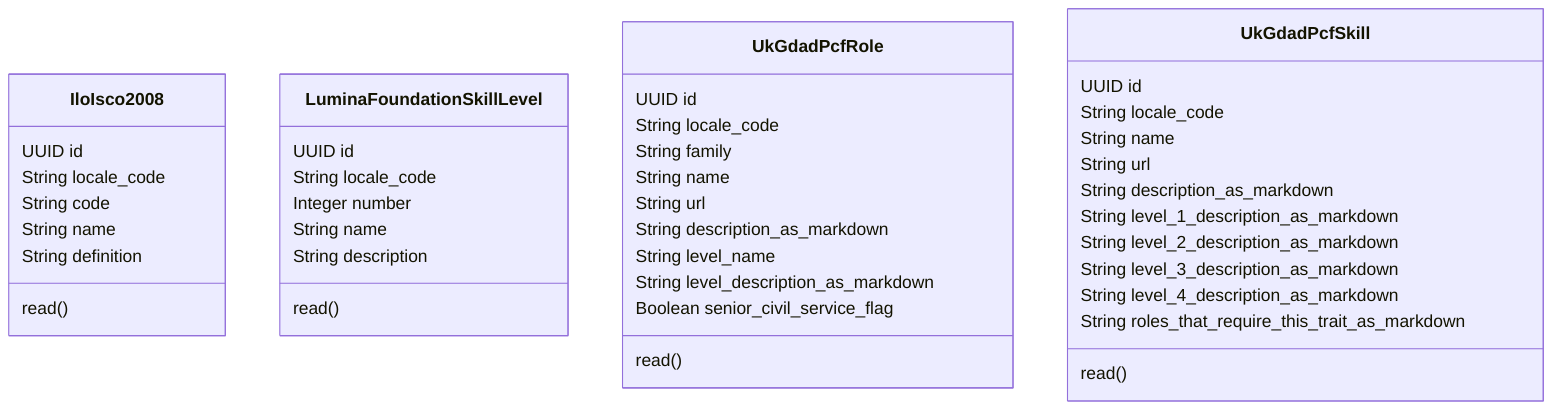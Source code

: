 classDiagram
    class IloIsco2008 {
        UUID id
        String locale_code
        String code
        String name
        String definition
        read()
    }
    class LuminaFoundationSkillLevel {
        UUID id
        String locale_code
        Integer number
        String name
        String description
        read()
    }
    class UkGdadPcfRole {
        UUID id
        String locale_code
        String family
        String name
        String url
        String description_as_markdown
        String level_name
        String level_description_as_markdown
        Boolean senior_civil_service_flag
        read()
    }
    class UkGdadPcfSkill {
        UUID id
        String locale_code
        String name
        String url
        String description_as_markdown
        String level_1_description_as_markdown
        String level_2_description_as_markdown
        String level_3_description_as_markdown
        String level_4_description_as_markdown
        String roles_that_require_this_trait_as_markdown
        read()
    }